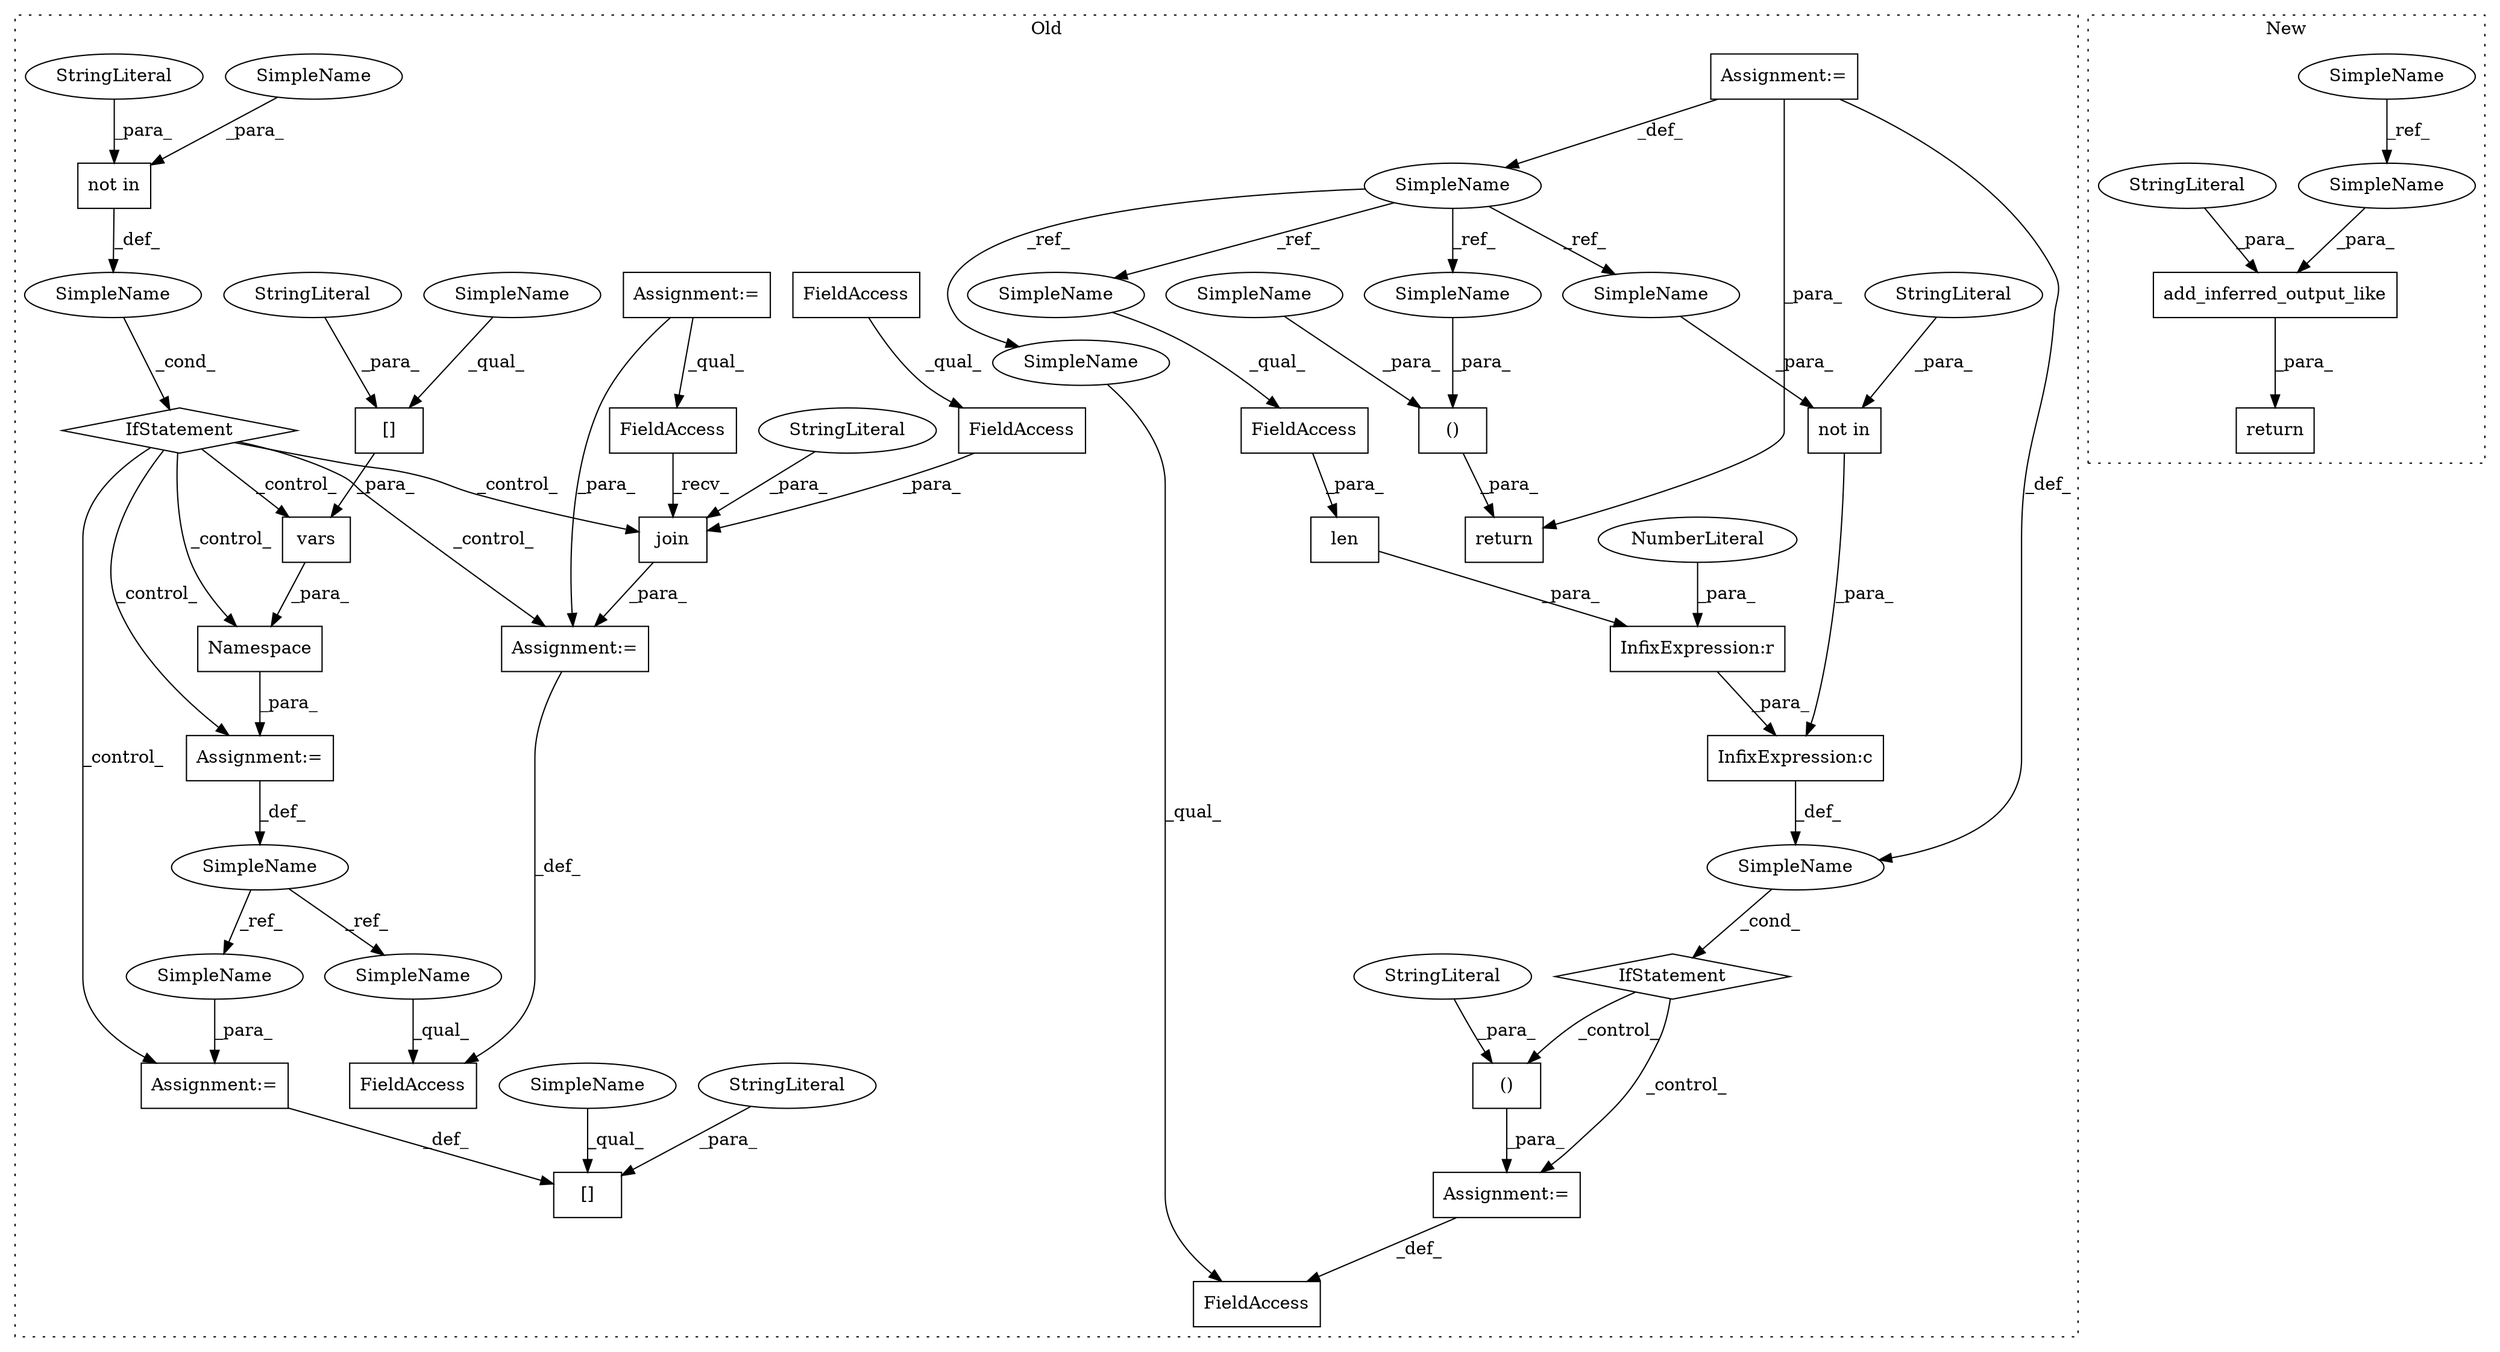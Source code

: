 digraph G {
subgraph cluster0 {
1 [label="not in" a="108" s="13572" l="28" shape="box"];
3 [label="IfStatement" a="25" s="13564,13600" l="8,2" shape="diamond"];
4 [label="Assignment:=" a="7" s="13624" l="1" shape="box"];
5 [label="SimpleName" a="42" s="" l="" shape="ellipse"];
6 [label="[]" a="2" s="13768,13789" l="11,1" shape="box"];
7 [label="FieldAccess" a="22" s="13677" l="23" shape="box"];
8 [label="Assignment:=" a="7" s="13790" l="1" shape="box"];
11 [label="()" a="106" s="13986" l="33" shape="box"];
12 [label="[]" a="2" s="13640,13666" l="11,1" shape="box"];
13 [label="SimpleName" a="42" s="13509" l="10" shape="ellipse"];
14 [label="FieldAccess" a="22" s="13900" l="19" shape="box"];
15 [label="()" a="106" s="13927" l="34" shape="box"];
16 [label="InfixExpression:c" a="27" s="13855" l="4" shape="box"];
17 [label="SimpleName" a="42" s="13610" l="14" shape="ellipse"];
18 [label="StringLiteral" a="45" s="13951" l="10" shape="ellipse"];
19 [label="StringLiteral" a="45" s="13779" l="10" shape="ellipse"];
20 [label="StringLiteral" a="45" s="13572" l="10" shape="ellipse"];
21 [label="StringLiteral" a="45" s="13651" l="15" shape="ellipse"];
23 [label="Namespace" a="32" s="13625,13668" l="10,1" shape="box"];
24 [label="InfixExpression:r" a="27" s="13884" l="4" shape="box"];
25 [label="NumberLiteral" a="34" s="13888" l="1" shape="ellipse"];
26 [label="not in" a="108" s="13826" l="28" shape="box"];
27 [label="len" a="32" s="13860,13883" l="4,1" shape="box"];
28 [label="FieldAccess" a="22" s="13864" l="19" shape="box"];
29 [label="SimpleName" a="42" s="" l="" shape="ellipse"];
30 [label="IfStatement" a="25" s="13817,13890" l="4,2" shape="diamond"];
31 [label="vars" a="32" s="13635,13667" l="5,1" shape="box"];
32 [label="join" a="32" s="13709,13759" l="5,1" shape="box"];
33 [label="FieldAccess" a="22" s="13714" l="30" shape="box"];
34 [label="FieldAccess" a="22" s="13714" l="17" shape="box"];
35 [label="FieldAccess" a="22" s="13701" l="7" shape="box"];
36 [label="Assignment:=" a="7" s="13509" l="10" shape="box"];
37 [label="Assignment:=" a="7" s="13497" l="2" shape="box"];
38 [label="Assignment:=" a="7" s="13700" l="1" shape="box"];
39 [label="StringLiteral" a="45" s="13826" l="10" shape="ellipse"];
40 [label="StringLiteral" a="45" s="13745" l="14" shape="ellipse"];
41 [label="Assignment:=" a="7" s="13919" l="8" shape="box"];
42 [label="return" a="41" s="13974" l="12" shape="box"];
43 [label="SimpleName" a="42" s="13900" l="10" shape="ellipse"];
44 [label="SimpleName" a="42" s="14009" l="10" shape="ellipse"];
45 [label="SimpleName" a="42" s="13864" l="10" shape="ellipse"];
46 [label="SimpleName" a="42" s="13844" l="10" shape="ellipse"];
48 [label="SimpleName" a="42" s="13590" l="10" shape="ellipse"];
49 [label="SimpleName" a="42" s="13640" l="10" shape="ellipse"];
50 [label="SimpleName" a="42" s="13986" l="10" shape="ellipse"];
51 [label="SimpleName" a="42" s="13768" l="10" shape="ellipse"];
52 [label="SimpleName" a="42" s="13791" l="14" shape="ellipse"];
53 [label="SimpleName" a="42" s="13677" l="14" shape="ellipse"];
label = "Old";
style="dotted";
}
subgraph cluster1 {
2 [label="return" a="41" s="13463" l="7" shape="box"];
9 [label="add_inferred_output_like" a="32" s="13475,13530" l="25,1" shape="box"];
10 [label="SimpleName" a="42" s="13429" l="10" shape="ellipse"];
22 [label="StringLiteral" a="45" s="13522" l="8" shape="ellipse"];
47 [label="SimpleName" a="42" s="13500" l="10" shape="ellipse"];
label = "New";
style="dotted";
}
1 -> 5 [label="_def_"];
3 -> 4 [label="_control_"];
3 -> 23 [label="_control_"];
3 -> 31 [label="_control_"];
3 -> 8 [label="_control_"];
3 -> 32 [label="_control_"];
3 -> 38 [label="_control_"];
4 -> 17 [label="_def_"];
5 -> 3 [label="_cond_"];
8 -> 6 [label="_def_"];
9 -> 2 [label="_para_"];
10 -> 47 [label="_ref_"];
11 -> 42 [label="_para_"];
12 -> 31 [label="_para_"];
13 -> 44 [label="_ref_"];
13 -> 45 [label="_ref_"];
13 -> 46 [label="_ref_"];
13 -> 43 [label="_ref_"];
15 -> 41 [label="_para_"];
16 -> 29 [label="_def_"];
17 -> 52 [label="_ref_"];
17 -> 53 [label="_ref_"];
18 -> 15 [label="_para_"];
19 -> 6 [label="_para_"];
20 -> 1 [label="_para_"];
21 -> 12 [label="_para_"];
22 -> 9 [label="_para_"];
23 -> 4 [label="_para_"];
24 -> 16 [label="_para_"];
25 -> 24 [label="_para_"];
26 -> 16 [label="_para_"];
27 -> 24 [label="_para_"];
28 -> 27 [label="_para_"];
29 -> 30 [label="_cond_"];
30 -> 15 [label="_control_"];
30 -> 41 [label="_control_"];
31 -> 23 [label="_para_"];
32 -> 38 [label="_para_"];
33 -> 32 [label="_para_"];
34 -> 33 [label="_qual_"];
35 -> 32 [label="_recv_"];
36 -> 13 [label="_def_"];
36 -> 42 [label="_para_"];
36 -> 29 [label="_def_"];
37 -> 35 [label="_qual_"];
37 -> 38 [label="_para_"];
38 -> 7 [label="_def_"];
39 -> 26 [label="_para_"];
40 -> 32 [label="_para_"];
41 -> 14 [label="_def_"];
43 -> 14 [label="_qual_"];
44 -> 11 [label="_para_"];
45 -> 28 [label="_qual_"];
46 -> 26 [label="_para_"];
47 -> 9 [label="_para_"];
48 -> 1 [label="_para_"];
49 -> 12 [label="_qual_"];
50 -> 11 [label="_para_"];
51 -> 6 [label="_qual_"];
52 -> 8 [label="_para_"];
53 -> 7 [label="_qual_"];
}